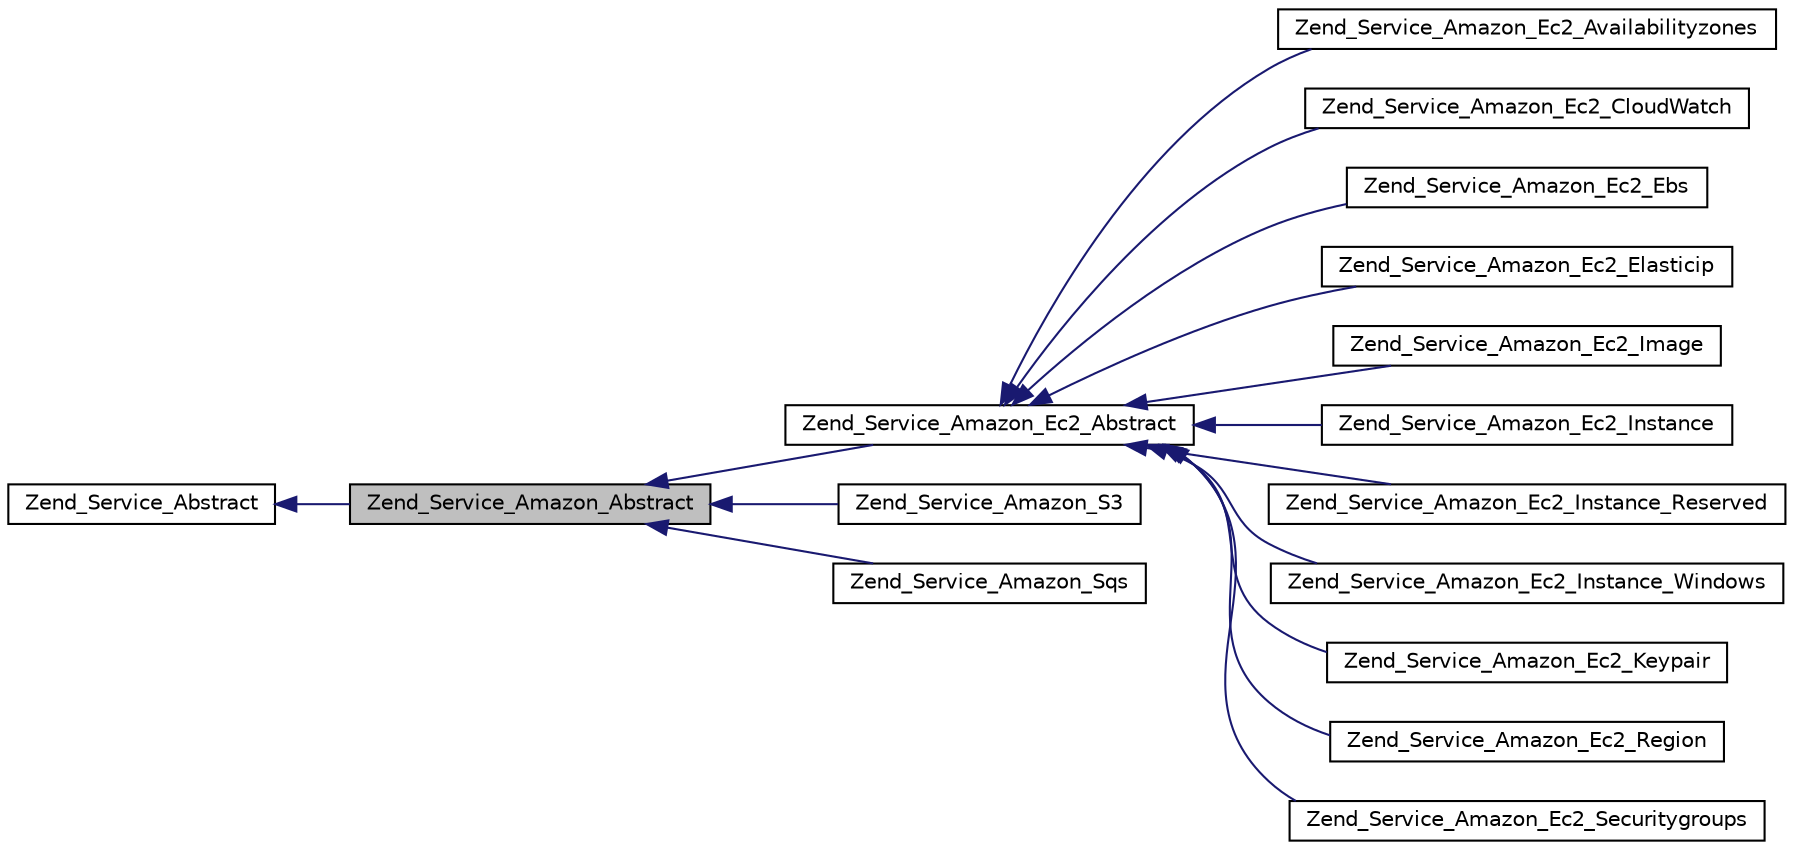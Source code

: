 digraph G
{
  edge [fontname="Helvetica",fontsize="10",labelfontname="Helvetica",labelfontsize="10"];
  node [fontname="Helvetica",fontsize="10",shape=record];
  rankdir="LR";
  Node1 [label="Zend_Service_Amazon_Abstract",height=0.2,width=0.4,color="black", fillcolor="grey75", style="filled" fontcolor="black"];
  Node2 -> Node1 [dir="back",color="midnightblue",fontsize="10",style="solid",fontname="Helvetica"];
  Node2 [label="Zend_Service_Abstract",height=0.2,width=0.4,color="black", fillcolor="white", style="filled",URL="$class_zend___service___abstract.html"];
  Node1 -> Node3 [dir="back",color="midnightblue",fontsize="10",style="solid",fontname="Helvetica"];
  Node3 [label="Zend_Service_Amazon_Ec2_Abstract",height=0.2,width=0.4,color="black", fillcolor="white", style="filled",URL="$class_zend___service___amazon___ec2___abstract.html"];
  Node3 -> Node4 [dir="back",color="midnightblue",fontsize="10",style="solid",fontname="Helvetica"];
  Node4 [label="Zend_Service_Amazon_Ec2_Availabilityzones",height=0.2,width=0.4,color="black", fillcolor="white", style="filled",URL="$class_zend___service___amazon___ec2___availabilityzones.html"];
  Node3 -> Node5 [dir="back",color="midnightblue",fontsize="10",style="solid",fontname="Helvetica"];
  Node5 [label="Zend_Service_Amazon_Ec2_CloudWatch",height=0.2,width=0.4,color="black", fillcolor="white", style="filled",URL="$class_zend___service___amazon___ec2___cloud_watch.html"];
  Node3 -> Node6 [dir="back",color="midnightblue",fontsize="10",style="solid",fontname="Helvetica"];
  Node6 [label="Zend_Service_Amazon_Ec2_Ebs",height=0.2,width=0.4,color="black", fillcolor="white", style="filled",URL="$class_zend___service___amazon___ec2___ebs.html"];
  Node3 -> Node7 [dir="back",color="midnightblue",fontsize="10",style="solid",fontname="Helvetica"];
  Node7 [label="Zend_Service_Amazon_Ec2_Elasticip",height=0.2,width=0.4,color="black", fillcolor="white", style="filled",URL="$class_zend___service___amazon___ec2___elasticip.html"];
  Node3 -> Node8 [dir="back",color="midnightblue",fontsize="10",style="solid",fontname="Helvetica"];
  Node8 [label="Zend_Service_Amazon_Ec2_Image",height=0.2,width=0.4,color="black", fillcolor="white", style="filled",URL="$class_zend___service___amazon___ec2___image.html"];
  Node3 -> Node9 [dir="back",color="midnightblue",fontsize="10",style="solid",fontname="Helvetica"];
  Node9 [label="Zend_Service_Amazon_Ec2_Instance",height=0.2,width=0.4,color="black", fillcolor="white", style="filled",URL="$class_zend___service___amazon___ec2___instance.html"];
  Node3 -> Node10 [dir="back",color="midnightblue",fontsize="10",style="solid",fontname="Helvetica"];
  Node10 [label="Zend_Service_Amazon_Ec2_Instance_Reserved",height=0.2,width=0.4,color="black", fillcolor="white", style="filled",URL="$class_zend___service___amazon___ec2___instance___reserved.html"];
  Node3 -> Node11 [dir="back",color="midnightblue",fontsize="10",style="solid",fontname="Helvetica"];
  Node11 [label="Zend_Service_Amazon_Ec2_Instance_Windows",height=0.2,width=0.4,color="black", fillcolor="white", style="filled",URL="$class_zend___service___amazon___ec2___instance___windows.html"];
  Node3 -> Node12 [dir="back",color="midnightblue",fontsize="10",style="solid",fontname="Helvetica"];
  Node12 [label="Zend_Service_Amazon_Ec2_Keypair",height=0.2,width=0.4,color="black", fillcolor="white", style="filled",URL="$class_zend___service___amazon___ec2___keypair.html"];
  Node3 -> Node13 [dir="back",color="midnightblue",fontsize="10",style="solid",fontname="Helvetica"];
  Node13 [label="Zend_Service_Amazon_Ec2_Region",height=0.2,width=0.4,color="black", fillcolor="white", style="filled",URL="$class_zend___service___amazon___ec2___region.html"];
  Node3 -> Node14 [dir="back",color="midnightblue",fontsize="10",style="solid",fontname="Helvetica"];
  Node14 [label="Zend_Service_Amazon_Ec2_Securitygroups",height=0.2,width=0.4,color="black", fillcolor="white", style="filled",URL="$class_zend___service___amazon___ec2___securitygroups.html"];
  Node1 -> Node15 [dir="back",color="midnightblue",fontsize="10",style="solid",fontname="Helvetica"];
  Node15 [label="Zend_Service_Amazon_S3",height=0.2,width=0.4,color="black", fillcolor="white", style="filled",URL="$class_zend___service___amazon___s3.html"];
  Node1 -> Node16 [dir="back",color="midnightblue",fontsize="10",style="solid",fontname="Helvetica"];
  Node16 [label="Zend_Service_Amazon_Sqs",height=0.2,width=0.4,color="black", fillcolor="white", style="filled",URL="$class_zend___service___amazon___sqs.html"];
}
